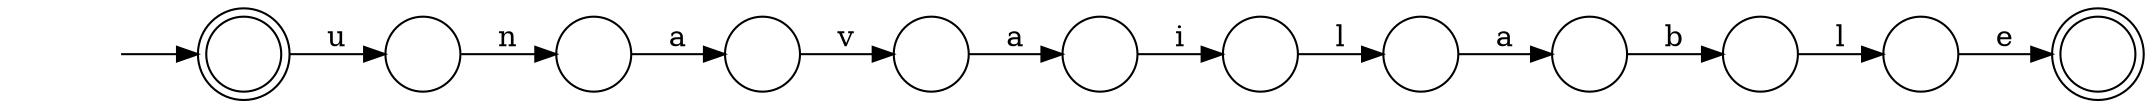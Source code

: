 digraph Automaton {
  rankdir = LR;
  0 [shape=circle,label=""];
  0 -> 2 [label="a"]
  1 [shape=circle,label=""];
  1 -> 7 [label="l"]
  2 [shape=circle,label=""];
  2 -> 1 [label="b"]
  3 [shape=circle,label=""];
  3 -> 10 [label="i"]
  4 [shape=circle,label=""];
  4 -> 8 [label="a"]
  5 [shape=circle,label=""];
  5 -> 4 [label="n"]
  6 [shape=doublecircle,label=""];
  7 [shape=circle,label=""];
  7 -> 6 [label="e"]
  8 [shape=circle,label=""];
  8 -> 9 [label="v"]
  9 [shape=circle,label=""];
  9 -> 3 [label="a"]
  10 [shape=circle,label=""];
  10 -> 0 [label="l"]
  11 [shape=doublecircle,label=""];
  initial [shape=plaintext,label=""];
  initial -> 11
  11 -> 5 [label="u"]
}
